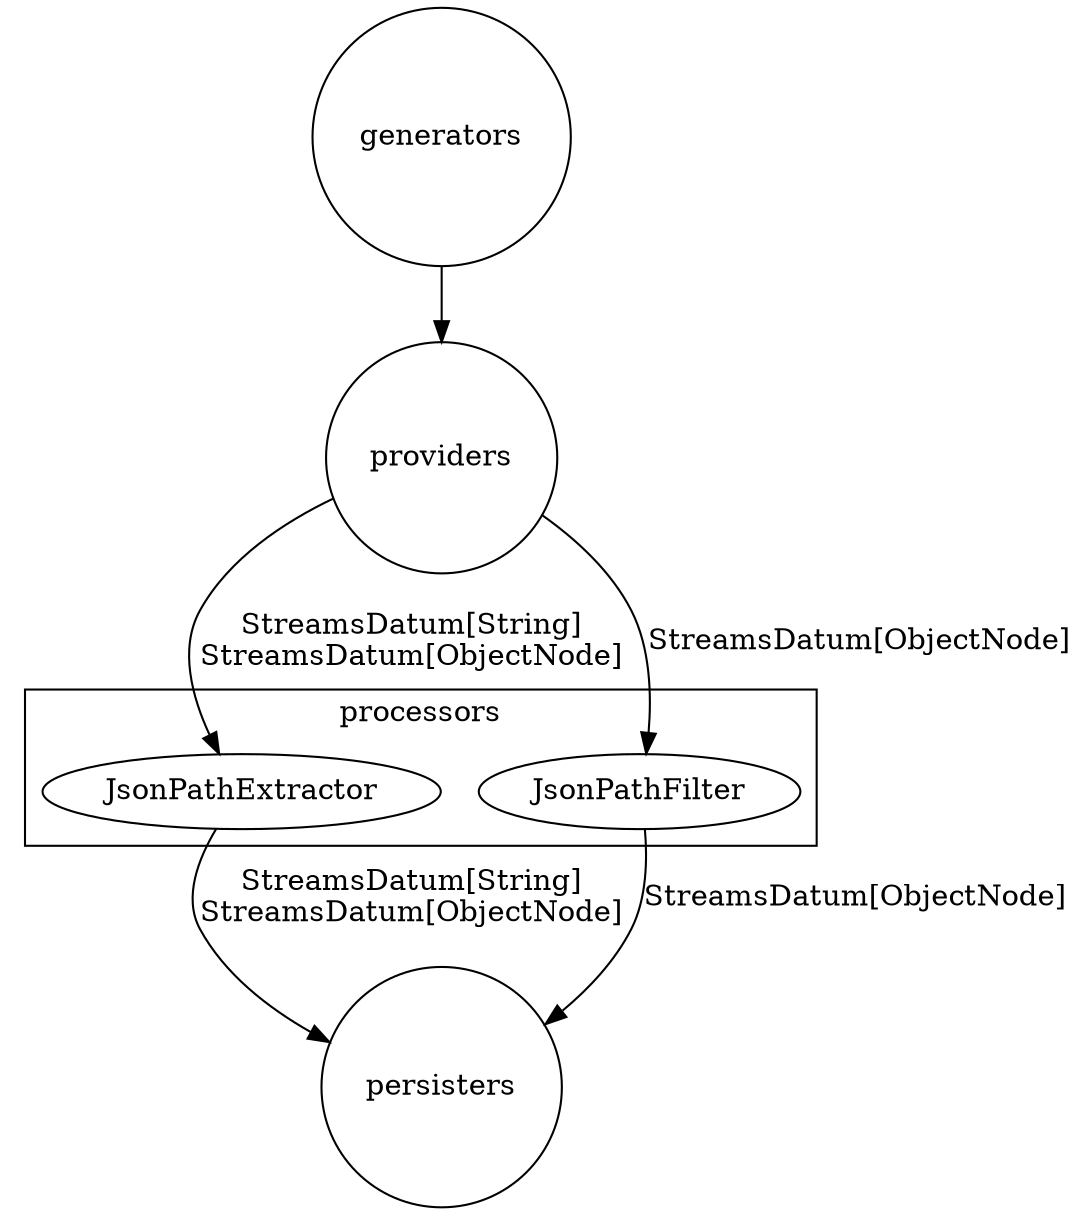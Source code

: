 /*
 * Licensed to the Apache Software Foundation (ASF) under one
 * or more contributor license agreements.  See the NOTICE file
 * distributed with this work for additional information
 * regarding copyright ownership.  The ASF licenses this file
 * to you under the Apache License, Version 2.0 (the
 * "License"); you may not use this file except in compliance
 * with the License.  You may obtain a copy of the License at
 *
 *   http://www.apache.org/licenses/LICENSE-2.0
 *
 * Unless required by applicable law or agreed to in writing,
 * software distributed under the License is distributed on an
 * "AS IS" BASIS, WITHOUT WARRANTIES OR CONDITIONS OF ANY
 * KIND, either express or implied.  See the License for the
 * specific language governing permissions and limitations
 * under the License.
 */
digraph g {

  graph [compound = true];

  //presentation
  splines = true;
  overlap = false;
  rankdir = TB;

  generators [label="generators", shape="circle"];
  providers [label="providers", shape="circle"];
  persisters [label="persisters", shape="circle"];

  subgraph cluster_processors {
    label="processors";
    processors_json_JsonPathExtractor [label="JsonPathExtractor"]
    processors_json_JsonPathFilter [label="JsonPathFilter"]
  }

  generators -> providers

  providers -> processors_json_JsonPathExtractor [label="StreamsDatum[String]\nStreamsDatum[ObjectNode]"]
  processors_json_JsonPathExtractor -> persisters [label="StreamsDatum[String]\nStreamsDatum[ObjectNode]"]

  providers -> processors_json_JsonPathFilter [label="StreamsDatum[ObjectNode]"]
  processors_json_JsonPathFilter -> persisters [label="StreamsDatum[ObjectNode]"]

}
